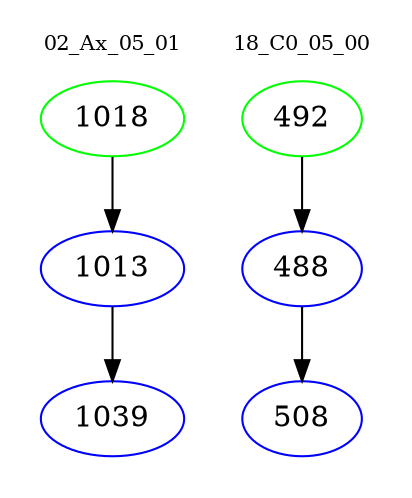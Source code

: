 digraph{
subgraph cluster_0 {
color = white
label = "02_Ax_05_01";
fontsize=10;
T0_1018 [label="1018", color="green"]
T0_1018 -> T0_1013 [color="black"]
T0_1013 [label="1013", color="blue"]
T0_1013 -> T0_1039 [color="black"]
T0_1039 [label="1039", color="blue"]
}
subgraph cluster_1 {
color = white
label = "18_C0_05_00";
fontsize=10;
T1_492 [label="492", color="green"]
T1_492 -> T1_488 [color="black"]
T1_488 [label="488", color="blue"]
T1_488 -> T1_508 [color="black"]
T1_508 [label="508", color="blue"]
}
}
